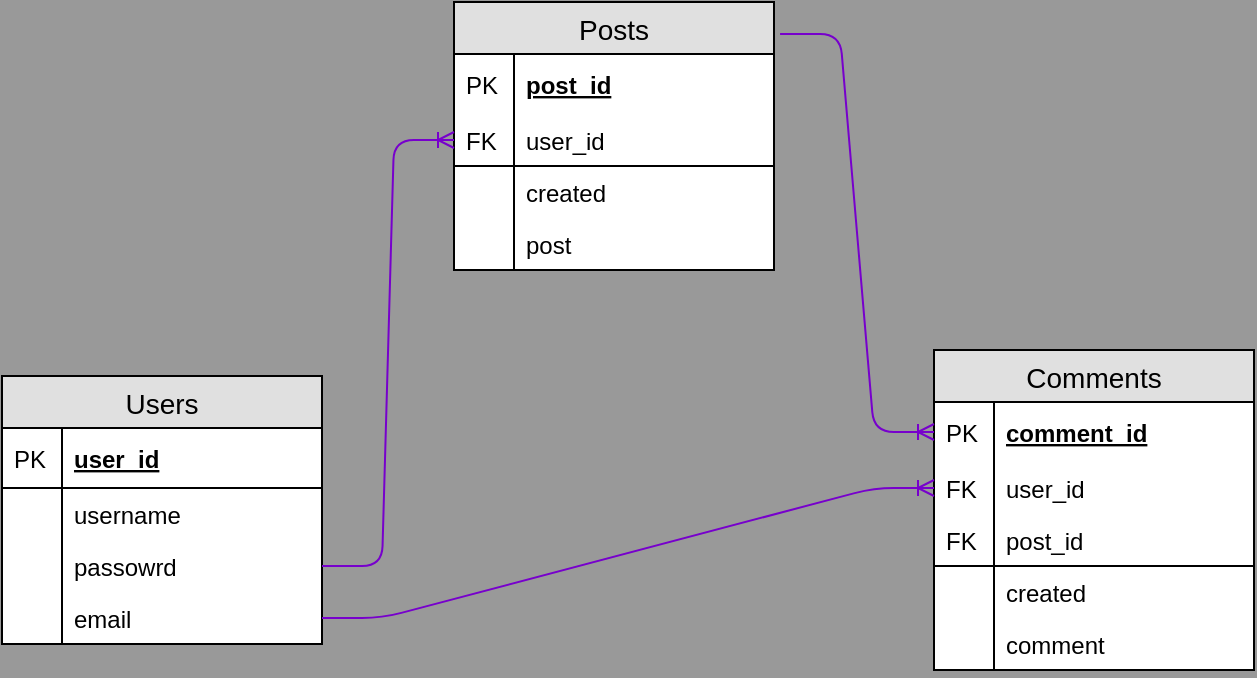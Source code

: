 <mxfile version="15.8.3" type="device"><diagram id="W8cJNmaeB9zEId0eHJvp" name="Page-1"><mxGraphModel dx="1422" dy="792" grid="0" gridSize="10" guides="1" tooltips="1" connect="1" arrows="1" fold="1" page="1" pageScale="1" pageWidth="850" pageHeight="1100" background="#999999" math="0" shadow="0"><root><mxCell id="0"/><mxCell id="1" parent="0"/><mxCell id="7rYEFHBKLO9PkfNtkWar-1" value="Users" style="swimlane;fontStyle=0;childLayout=stackLayout;horizontal=1;startSize=26;fillColor=#e0e0e0;horizontalStack=0;resizeParent=1;resizeParentMax=0;resizeLast=0;collapsible=1;marginBottom=0;swimlaneFillColor=#ffffff;align=center;fontSize=14;" parent="1" vertex="1"><mxGeometry x="136" y="477" width="160" height="134" as="geometry"/></mxCell><mxCell id="7rYEFHBKLO9PkfNtkWar-2" value="user_id" style="shape=partialRectangle;top=0;left=0;right=0;bottom=1;align=left;verticalAlign=middle;fillColor=none;spacingLeft=34;spacingRight=4;overflow=hidden;rotatable=0;points=[[0,0.5],[1,0.5]];portConstraint=eastwest;dropTarget=0;fontStyle=5;fontSize=12;" parent="7rYEFHBKLO9PkfNtkWar-1" vertex="1"><mxGeometry y="26" width="160" height="30" as="geometry"/></mxCell><mxCell id="7rYEFHBKLO9PkfNtkWar-3" value="PK" style="shape=partialRectangle;top=0;left=0;bottom=0;fillColor=none;align=left;verticalAlign=middle;spacingLeft=4;spacingRight=4;overflow=hidden;rotatable=0;points=[];portConstraint=eastwest;part=1;fontSize=12;" parent="7rYEFHBKLO9PkfNtkWar-2" vertex="1" connectable="0"><mxGeometry width="30" height="30" as="geometry"/></mxCell><mxCell id="7rYEFHBKLO9PkfNtkWar-4" value="username" style="shape=partialRectangle;top=0;left=0;right=0;bottom=0;align=left;verticalAlign=top;fillColor=none;spacingLeft=34;spacingRight=4;overflow=hidden;rotatable=0;points=[[0,0.5],[1,0.5]];portConstraint=eastwest;dropTarget=0;fontSize=12;" parent="7rYEFHBKLO9PkfNtkWar-1" vertex="1"><mxGeometry y="56" width="160" height="26" as="geometry"/></mxCell><mxCell id="7rYEFHBKLO9PkfNtkWar-5" value="" style="shape=partialRectangle;top=0;left=0;bottom=0;fillColor=none;align=left;verticalAlign=top;spacingLeft=4;spacingRight=4;overflow=hidden;rotatable=0;points=[];portConstraint=eastwest;part=1;fontSize=12;" parent="7rYEFHBKLO9PkfNtkWar-4" vertex="1" connectable="0"><mxGeometry width="30" height="26" as="geometry"/></mxCell><mxCell id="7rYEFHBKLO9PkfNtkWar-6" value="passowrd" style="shape=partialRectangle;top=0;left=0;right=0;bottom=0;align=left;verticalAlign=top;fillColor=none;spacingLeft=34;spacingRight=4;overflow=hidden;rotatable=0;points=[[0,0.5],[1,0.5]];portConstraint=eastwest;dropTarget=0;fontSize=12;" parent="7rYEFHBKLO9PkfNtkWar-1" vertex="1"><mxGeometry y="82" width="160" height="26" as="geometry"/></mxCell><mxCell id="7rYEFHBKLO9PkfNtkWar-7" value="" style="shape=partialRectangle;top=0;left=0;bottom=0;fillColor=none;align=left;verticalAlign=top;spacingLeft=4;spacingRight=4;overflow=hidden;rotatable=0;points=[];portConstraint=eastwest;part=1;fontSize=12;" parent="7rYEFHBKLO9PkfNtkWar-6" vertex="1" connectable="0"><mxGeometry width="30" height="26" as="geometry"/></mxCell><mxCell id="7rYEFHBKLO9PkfNtkWar-8" value="email" style="shape=partialRectangle;top=0;left=0;right=0;bottom=0;align=left;verticalAlign=top;fillColor=none;spacingLeft=34;spacingRight=4;overflow=hidden;rotatable=0;points=[[0,0.5],[1,0.5]];portConstraint=eastwest;dropTarget=0;fontSize=12;" parent="7rYEFHBKLO9PkfNtkWar-1" vertex="1"><mxGeometry y="108" width="160" height="26" as="geometry"/></mxCell><mxCell id="7rYEFHBKLO9PkfNtkWar-9" value="" style="shape=partialRectangle;top=0;left=0;bottom=0;fillColor=none;align=left;verticalAlign=top;spacingLeft=4;spacingRight=4;overflow=hidden;rotatable=0;points=[];portConstraint=eastwest;part=1;fontSize=12;" parent="7rYEFHBKLO9PkfNtkWar-8" vertex="1" connectable="0"><mxGeometry width="30" height="26" as="geometry"/></mxCell><mxCell id="7rYEFHBKLO9PkfNtkWar-19" value="Posts" style="swimlane;fontStyle=0;childLayout=stackLayout;horizontal=1;startSize=26;fillColor=#e0e0e0;horizontalStack=0;resizeParent=1;resizeParentMax=0;resizeLast=0;collapsible=1;marginBottom=0;swimlaneFillColor=#ffffff;align=center;fontSize=14;" parent="1" vertex="1"><mxGeometry x="362" y="290" width="160" height="134" as="geometry"/></mxCell><mxCell id="7rYEFHBKLO9PkfNtkWar-20" value="post_id" style="shape=partialRectangle;top=0;left=0;right=0;bottom=1;align=left;verticalAlign=middle;fillColor=none;spacingLeft=34;spacingRight=4;overflow=hidden;rotatable=0;points=[[0,0.5],[1,0.5]];portConstraint=eastwest;dropTarget=0;fontStyle=5;fontSize=12;strokeColor=none;" parent="7rYEFHBKLO9PkfNtkWar-19" vertex="1"><mxGeometry y="26" width="160" height="30" as="geometry"/></mxCell><mxCell id="7rYEFHBKLO9PkfNtkWar-21" value="PK" style="shape=partialRectangle;top=0;left=0;bottom=0;fillColor=none;align=left;verticalAlign=middle;spacingLeft=4;spacingRight=4;overflow=hidden;rotatable=0;points=[];portConstraint=eastwest;part=1;fontSize=12;" parent="7rYEFHBKLO9PkfNtkWar-20" vertex="1" connectable="0"><mxGeometry width="30" height="30" as="geometry"/></mxCell><mxCell id="7rYEFHBKLO9PkfNtkWar-48" value="user_id" style="shape=partialRectangle;top=0;left=0;right=0;bottom=1;align=left;verticalAlign=top;fillColor=none;spacingLeft=34;spacingRight=4;overflow=hidden;rotatable=0;points=[[0,0.5],[1,0.5]];portConstraint=eastwest;dropTarget=0;fontSize=12;strokeColor=#000000;" parent="7rYEFHBKLO9PkfNtkWar-19" vertex="1"><mxGeometry y="56" width="160" height="26" as="geometry"/></mxCell><mxCell id="7rYEFHBKLO9PkfNtkWar-49" value="FK" style="shape=partialRectangle;top=0;left=0;bottom=0;fillColor=none;align=left;verticalAlign=top;spacingLeft=4;spacingRight=4;overflow=hidden;rotatable=0;points=[];portConstraint=eastwest;part=1;fontSize=12;" parent="7rYEFHBKLO9PkfNtkWar-48" vertex="1" connectable="0"><mxGeometry width="30" height="26" as="geometry"/></mxCell><mxCell id="7rYEFHBKLO9PkfNtkWar-22" value="created" style="shape=partialRectangle;top=0;left=0;right=0;bottom=0;align=left;verticalAlign=top;fillColor=none;spacingLeft=34;spacingRight=4;overflow=hidden;rotatable=0;points=[[0,0.5],[1,0.5]];portConstraint=eastwest;dropTarget=0;fontSize=12;" parent="7rYEFHBKLO9PkfNtkWar-19" vertex="1"><mxGeometry y="82" width="160" height="26" as="geometry"/></mxCell><mxCell id="7rYEFHBKLO9PkfNtkWar-23" value="" style="shape=partialRectangle;top=0;left=0;bottom=0;fillColor=none;align=left;verticalAlign=top;spacingLeft=4;spacingRight=4;overflow=hidden;rotatable=0;points=[];portConstraint=eastwest;part=1;fontSize=12;" parent="7rYEFHBKLO9PkfNtkWar-22" vertex="1" connectable="0"><mxGeometry width="30" height="26" as="geometry"/></mxCell><mxCell id="7rYEFHBKLO9PkfNtkWar-24" value="post" style="shape=partialRectangle;top=0;left=0;right=0;bottom=0;align=left;verticalAlign=top;fillColor=none;spacingLeft=34;spacingRight=4;overflow=hidden;rotatable=0;points=[[0,0.5],[1,0.5]];portConstraint=eastwest;dropTarget=0;fontSize=12;" parent="7rYEFHBKLO9PkfNtkWar-19" vertex="1"><mxGeometry y="108" width="160" height="26" as="geometry"/></mxCell><mxCell id="7rYEFHBKLO9PkfNtkWar-25" value="" style="shape=partialRectangle;top=0;left=0;bottom=0;fillColor=none;align=left;verticalAlign=top;spacingLeft=4;spacingRight=4;overflow=hidden;rotatable=0;points=[];portConstraint=eastwest;part=1;fontSize=12;" parent="7rYEFHBKLO9PkfNtkWar-24" vertex="1" connectable="0"><mxGeometry width="30" height="26" as="geometry"/></mxCell><mxCell id="7rYEFHBKLO9PkfNtkWar-31" value="Comments" style="swimlane;fontStyle=0;childLayout=stackLayout;horizontal=1;startSize=26;fillColor=#e0e0e0;horizontalStack=0;resizeParent=1;resizeParentMax=0;resizeLast=0;collapsible=1;marginBottom=0;swimlaneFillColor=#ffffff;align=center;fontSize=14;" parent="1" vertex="1"><mxGeometry x="602" y="464" width="160" height="160" as="geometry"/></mxCell><mxCell id="7rYEFHBKLO9PkfNtkWar-32" value="comment_id" style="shape=partialRectangle;top=0;left=0;right=0;bottom=1;align=left;verticalAlign=middle;fillColor=none;spacingLeft=34;spacingRight=4;overflow=hidden;rotatable=0;points=[[0,0.5],[1,0.5]];portConstraint=eastwest;dropTarget=0;fontStyle=5;fontSize=12;strokeColor=none;" parent="7rYEFHBKLO9PkfNtkWar-31" vertex="1"><mxGeometry y="26" width="160" height="30" as="geometry"/></mxCell><mxCell id="7rYEFHBKLO9PkfNtkWar-33" value="PK" style="shape=partialRectangle;top=0;left=0;bottom=0;fillColor=none;align=left;verticalAlign=middle;spacingLeft=4;spacingRight=4;overflow=hidden;rotatable=0;points=[];portConstraint=eastwest;part=1;fontSize=12;" parent="7rYEFHBKLO9PkfNtkWar-32" vertex="1" connectable="0"><mxGeometry width="30" height="30" as="geometry"/></mxCell><mxCell id="7rYEFHBKLO9PkfNtkWar-46" value="user_id" style="shape=partialRectangle;top=0;left=0;right=0;bottom=1;align=left;verticalAlign=top;fillColor=none;spacingLeft=34;spacingRight=4;overflow=hidden;rotatable=0;points=[[0,0.5],[1,0.5]];portConstraint=eastwest;dropTarget=0;fontSize=12;strokeColor=none;" parent="7rYEFHBKLO9PkfNtkWar-31" vertex="1"><mxGeometry y="56" width="160" height="26" as="geometry"/></mxCell><mxCell id="7rYEFHBKLO9PkfNtkWar-47" value="FK" style="shape=partialRectangle;top=0;left=0;bottom=0;fillColor=none;align=left;verticalAlign=top;spacingLeft=4;spacingRight=4;overflow=hidden;rotatable=0;points=[];portConstraint=eastwest;part=1;fontSize=12;" parent="7rYEFHBKLO9PkfNtkWar-46" vertex="1" connectable="0"><mxGeometry width="30" height="26" as="geometry"/></mxCell><mxCell id="7rYEFHBKLO9PkfNtkWar-44" value="post_id" style="shape=partialRectangle;top=0;left=0;right=0;bottom=1;align=left;verticalAlign=top;fillColor=none;spacingLeft=34;spacingRight=4;overflow=hidden;rotatable=0;points=[[0,0.5],[1,0.5]];portConstraint=eastwest;dropTarget=0;fontSize=12;" parent="7rYEFHBKLO9PkfNtkWar-31" vertex="1"><mxGeometry y="82" width="160" height="26" as="geometry"/></mxCell><mxCell id="7rYEFHBKLO9PkfNtkWar-45" value="FK" style="shape=partialRectangle;top=0;left=0;bottom=0;fillColor=none;align=left;verticalAlign=top;spacingLeft=4;spacingRight=4;overflow=hidden;rotatable=0;points=[];portConstraint=eastwest;part=1;fontSize=12;" parent="7rYEFHBKLO9PkfNtkWar-44" vertex="1" connectable="0"><mxGeometry width="30" height="26" as="geometry"/></mxCell><mxCell id="7rYEFHBKLO9PkfNtkWar-34" value="created" style="shape=partialRectangle;top=0;left=0;right=0;bottom=0;align=left;verticalAlign=top;fillColor=none;spacingLeft=34;spacingRight=4;overflow=hidden;rotatable=0;points=[[0,0.5],[1,0.5]];portConstraint=eastwest;dropTarget=0;fontSize=12;" parent="7rYEFHBKLO9PkfNtkWar-31" vertex="1"><mxGeometry y="108" width="160" height="26" as="geometry"/></mxCell><mxCell id="7rYEFHBKLO9PkfNtkWar-35" value="" style="shape=partialRectangle;top=0;left=0;bottom=0;fillColor=none;align=left;verticalAlign=top;spacingLeft=4;spacingRight=4;overflow=hidden;rotatable=0;points=[];portConstraint=eastwest;part=1;fontSize=12;" parent="7rYEFHBKLO9PkfNtkWar-34" vertex="1" connectable="0"><mxGeometry width="30" height="26" as="geometry"/></mxCell><mxCell id="7rYEFHBKLO9PkfNtkWar-36" value="comment" style="shape=partialRectangle;top=0;left=0;right=0;bottom=0;align=left;verticalAlign=top;fillColor=none;spacingLeft=34;spacingRight=4;overflow=hidden;rotatable=0;points=[[0,0.5],[1,0.5]];portConstraint=eastwest;dropTarget=0;fontSize=12;" parent="7rYEFHBKLO9PkfNtkWar-31" vertex="1"><mxGeometry y="134" width="160" height="26" as="geometry"/></mxCell><mxCell id="7rYEFHBKLO9PkfNtkWar-37" value="" style="shape=partialRectangle;top=0;left=0;bottom=0;fillColor=none;align=left;verticalAlign=top;spacingLeft=4;spacingRight=4;overflow=hidden;rotatable=0;points=[];portConstraint=eastwest;part=1;fontSize=12;" parent="7rYEFHBKLO9PkfNtkWar-36" vertex="1" connectable="0"><mxGeometry width="30" height="26" as="geometry"/></mxCell><mxCell id="7rYEFHBKLO9PkfNtkWar-50" value="" style="edgeStyle=entityRelationEdgeStyle;fontSize=12;html=1;endArrow=ERoneToMany;entryX=0;entryY=0.5;entryDx=0;entryDy=0;fillColor=#aa00ff;strokeColor=#7700CC;exitX=1;exitY=0.5;exitDx=0;exitDy=0;" parent="1" target="7rYEFHBKLO9PkfNtkWar-48" edge="1" source="7rYEFHBKLO9PkfNtkWar-6"><mxGeometry width="100" height="100" relative="1" as="geometry"><mxPoint x="280" y="130" as="sourcePoint"/><mxPoint x="440" y="189" as="targetPoint"/></mxGeometry></mxCell><mxCell id="7rYEFHBKLO9PkfNtkWar-51" value="" style="edgeStyle=entityRelationEdgeStyle;fontSize=12;html=1;endArrow=ERoneToMany;exitX=1;exitY=0.5;exitDx=0;exitDy=0;entryX=0;entryY=0.5;entryDx=0;entryDy=0;fillColor=#aa00ff;strokeColor=#7700CC;" parent="1" source="7rYEFHBKLO9PkfNtkWar-8" target="7rYEFHBKLO9PkfNtkWar-46" edge="1"><mxGeometry width="100" height="100" relative="1" as="geometry"><mxPoint x="120" y="640" as="sourcePoint"/><mxPoint x="440" y="405" as="targetPoint"/></mxGeometry></mxCell><mxCell id="7rYEFHBKLO9PkfNtkWar-55" value="" style="edgeStyle=entityRelationEdgeStyle;fontSize=12;html=1;endArrow=ERoneToMany;exitX=1.019;exitY=0.119;exitDx=0;exitDy=0;exitPerimeter=0;fillColor=#aa00ff;strokeColor=#7700CC;entryX=0;entryY=0.5;entryDx=0;entryDy=0;" parent="1" source="7rYEFHBKLO9PkfNtkWar-19" target="7rYEFHBKLO9PkfNtkWar-32" edge="1"><mxGeometry width="100" height="100" relative="1" as="geometry"><mxPoint x="630" y="131" as="sourcePoint"/><mxPoint x="659" y="346" as="targetPoint"/></mxGeometry></mxCell></root></mxGraphModel></diagram></mxfile>